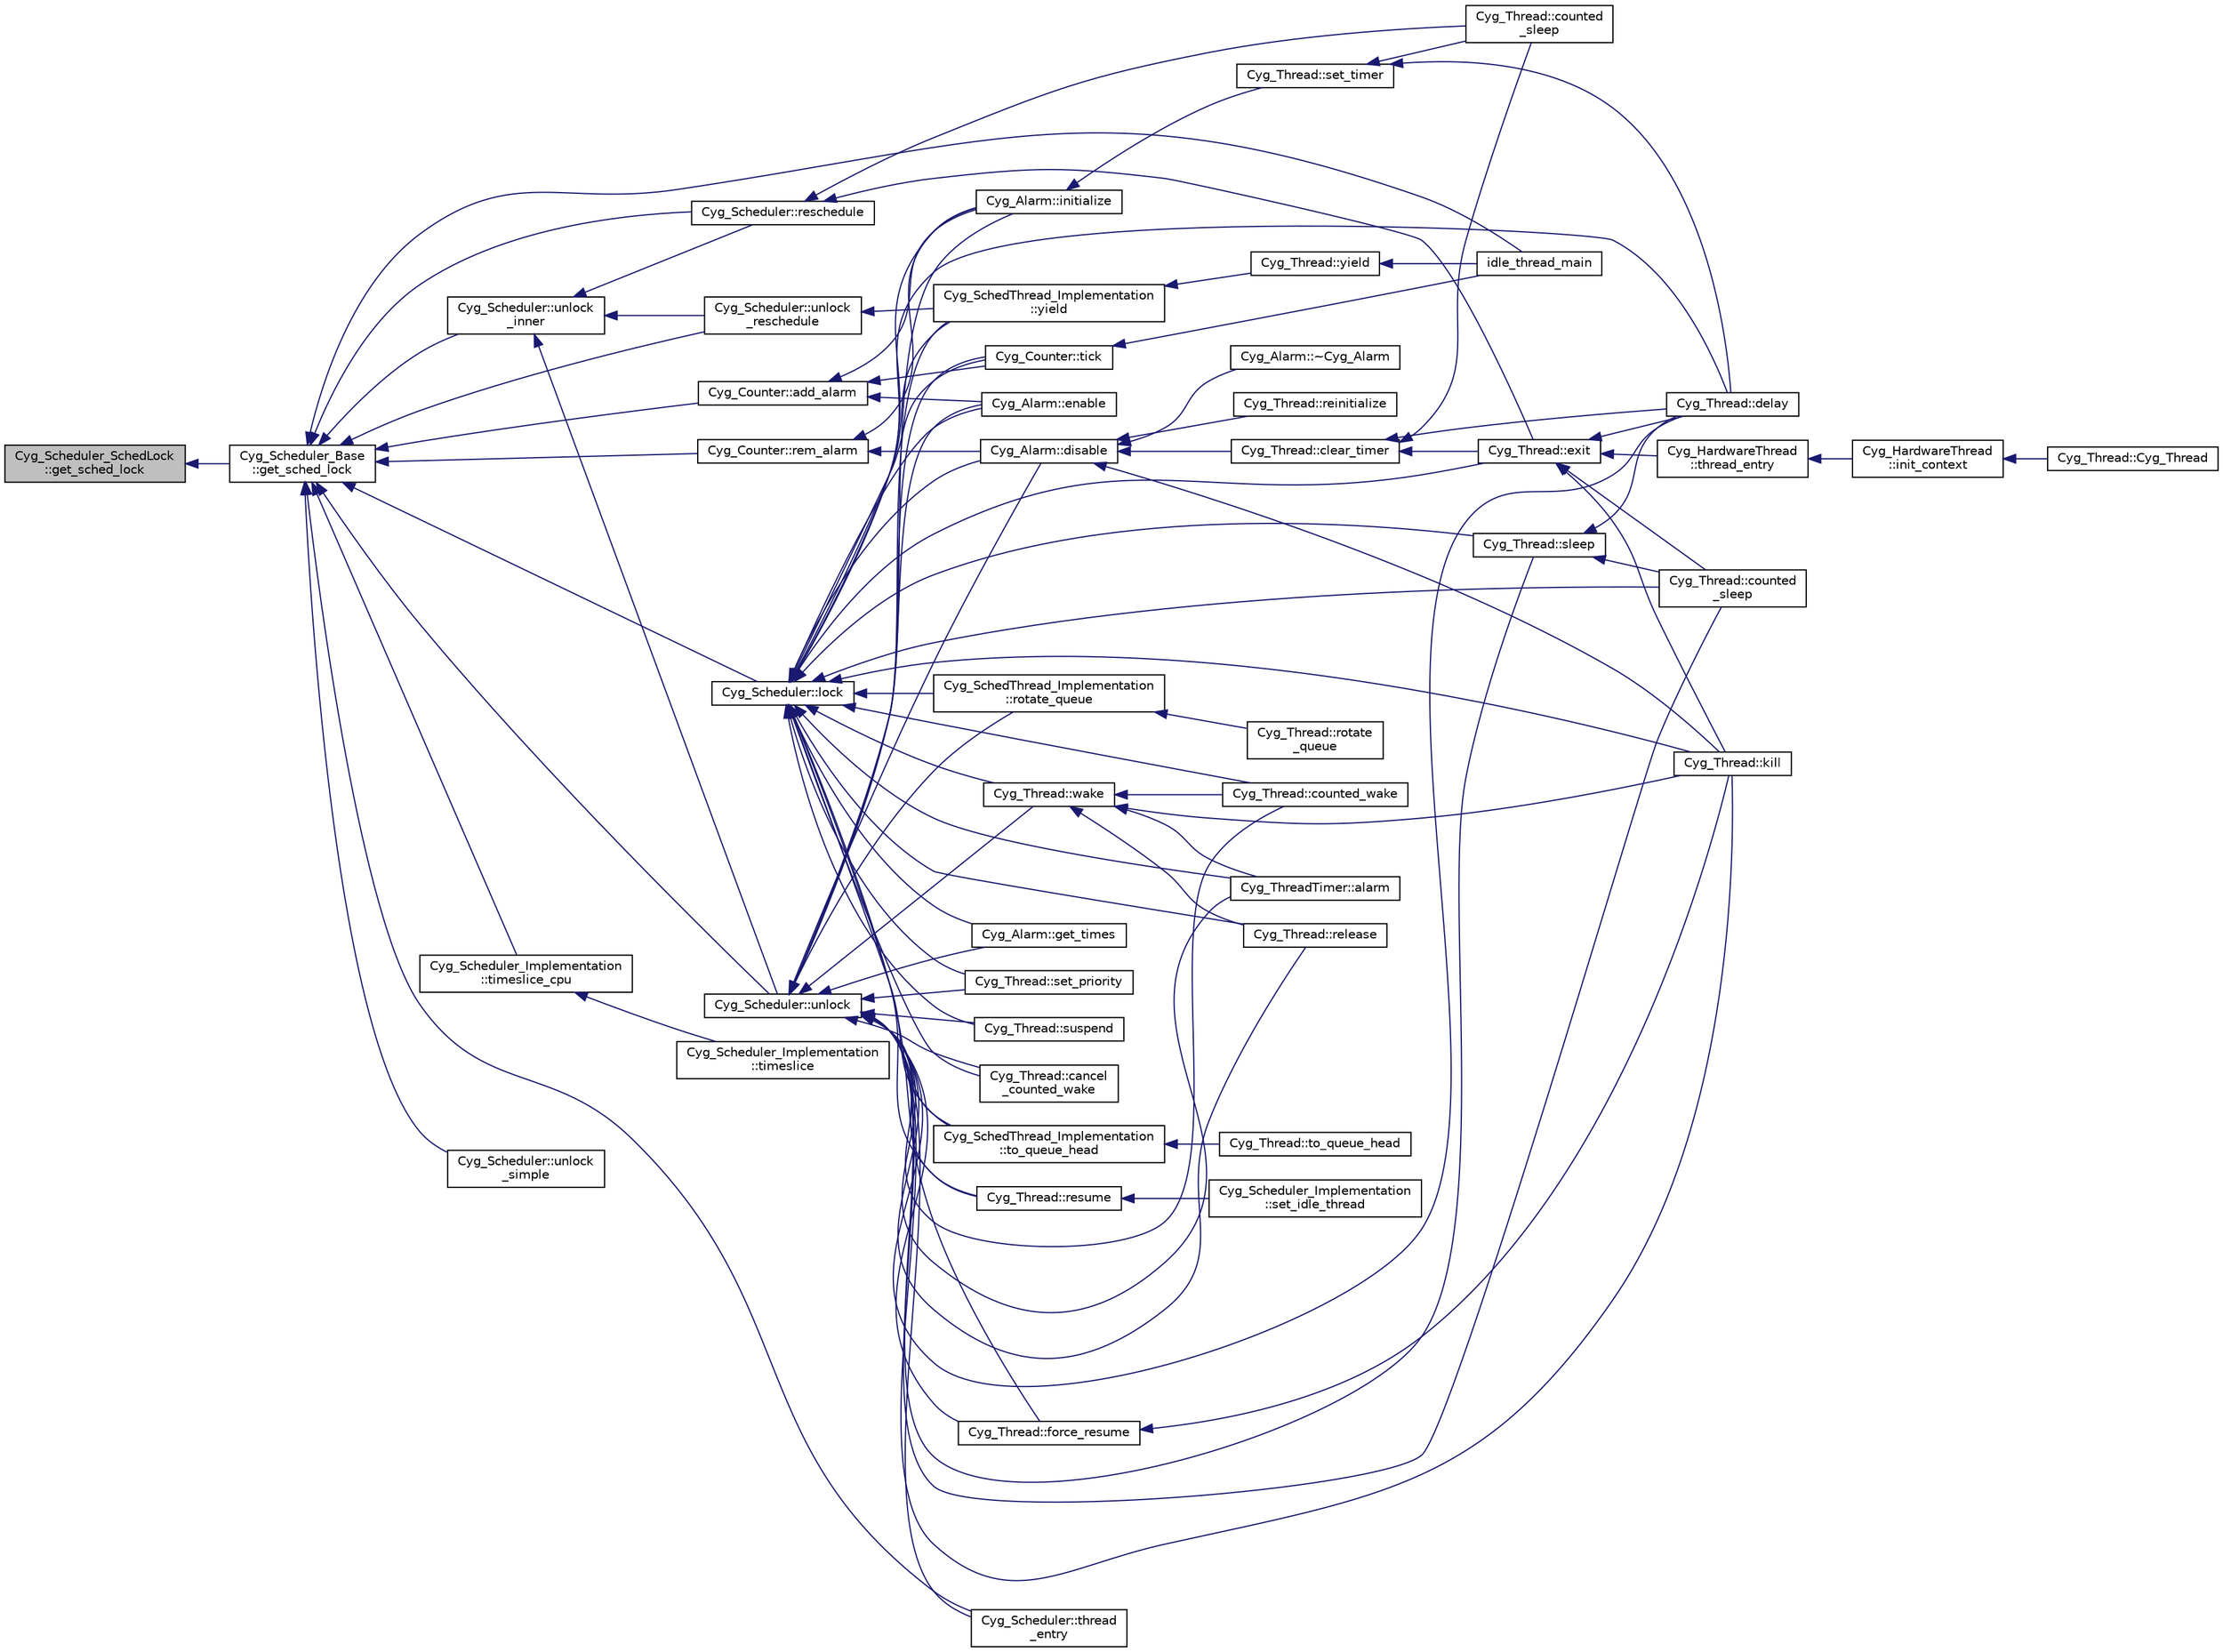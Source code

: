 digraph "Cyg_Scheduler_SchedLock::get_sched_lock"
{
  edge [fontname="Helvetica",fontsize="10",labelfontname="Helvetica",labelfontsize="10"];
  node [fontname="Helvetica",fontsize="10",shape=record];
  rankdir="LR";
  Node1 [label="Cyg_Scheduler_SchedLock\l::get_sched_lock",height=0.2,width=0.4,color="black", fillcolor="grey75", style="filled" fontcolor="black"];
  Node1 -> Node2 [dir="back",color="midnightblue",fontsize="10",style="solid",fontname="Helvetica"];
  Node2 [label="Cyg_Scheduler_Base\l::get_sched_lock",height=0.2,width=0.4,color="black", fillcolor="white", style="filled",URL="$class_cyg___scheduler___base.html#a5a5f50e73c8a6deec8feae3799132e20"];
  Node2 -> Node3 [dir="back",color="midnightblue",fontsize="10",style="solid",fontname="Helvetica"];
  Node3 [label="Cyg_Counter::add_alarm",height=0.2,width=0.4,color="black", fillcolor="white", style="filled",URL="$class_cyg___counter.html#a964f56902eff1382331ab0757e13857e"];
  Node3 -> Node4 [dir="back",color="midnightblue",fontsize="10",style="solid",fontname="Helvetica"];
  Node4 [label="Cyg_Alarm::enable",height=0.2,width=0.4,color="black", fillcolor="white", style="filled",URL="$class_cyg___alarm.html#a5fc26af76b09d9ca69afaaf894979fd9"];
  Node3 -> Node5 [dir="back",color="midnightblue",fontsize="10",style="solid",fontname="Helvetica"];
  Node5 [label="Cyg_Alarm::initialize",height=0.2,width=0.4,color="black", fillcolor="white", style="filled",URL="$class_cyg___alarm.html#a86a3cc0243666be0b078300ce12f8b67"];
  Node5 -> Node6 [dir="back",color="midnightblue",fontsize="10",style="solid",fontname="Helvetica"];
  Node6 [label="Cyg_Thread::set_timer",height=0.2,width=0.4,color="black", fillcolor="white", style="filled",URL="$class_cyg___thread.html#a7e92402378d90c942fd050ac77610c05"];
  Node6 -> Node7 [dir="back",color="midnightblue",fontsize="10",style="solid",fontname="Helvetica"];
  Node7 [label="Cyg_Thread::counted\l_sleep",height=0.2,width=0.4,color="black", fillcolor="white", style="filled",URL="$class_cyg___thread.html#ae26681ed39ae0e34088fd925be8f3484"];
  Node6 -> Node8 [dir="back",color="midnightblue",fontsize="10",style="solid",fontname="Helvetica"];
  Node8 [label="Cyg_Thread::delay",height=0.2,width=0.4,color="black", fillcolor="white", style="filled",URL="$class_cyg___thread.html#a5bea2b207ab7788d560fa2bc98334b7d"];
  Node3 -> Node9 [dir="back",color="midnightblue",fontsize="10",style="solid",fontname="Helvetica"];
  Node9 [label="Cyg_Counter::tick",height=0.2,width=0.4,color="black", fillcolor="white", style="filled",URL="$class_cyg___counter.html#a94149bfbd4ec7069dc703c5a158b4f9f"];
  Node9 -> Node10 [dir="back",color="midnightblue",fontsize="10",style="solid",fontname="Helvetica"];
  Node10 [label="idle_thread_main",height=0.2,width=0.4,color="black", fillcolor="white", style="filled",URL="$thread_8cxx.html#ab41818e0f3d9ad7695412191d8d01f2d"];
  Node2 -> Node10 [dir="back",color="midnightblue",fontsize="10",style="solid",fontname="Helvetica"];
  Node2 -> Node11 [dir="back",color="midnightblue",fontsize="10",style="solid",fontname="Helvetica"];
  Node11 [label="Cyg_Scheduler::lock",height=0.2,width=0.4,color="black", fillcolor="white", style="filled",URL="$class_cyg___scheduler.html#abf33bab81b402f8f58ecb3c775e8a026"];
  Node11 -> Node12 [dir="back",color="midnightblue",fontsize="10",style="solid",fontname="Helvetica"];
  Node12 [label="Cyg_ThreadTimer::alarm",height=0.2,width=0.4,color="black", fillcolor="white", style="filled",URL="$class_cyg___thread_timer.html#ab355d2d23288714dcddad7dea458d991"];
  Node11 -> Node13 [dir="back",color="midnightblue",fontsize="10",style="solid",fontname="Helvetica"];
  Node13 [label="Cyg_Thread::cancel\l_counted_wake",height=0.2,width=0.4,color="black", fillcolor="white", style="filled",URL="$class_cyg___thread.html#a0e2432ce82cee0d332f4218a3ee0cae0"];
  Node11 -> Node14 [dir="back",color="midnightblue",fontsize="10",style="solid",fontname="Helvetica"];
  Node14 [label="Cyg_Thread::counted\l_sleep",height=0.2,width=0.4,color="black", fillcolor="white", style="filled",URL="$class_cyg___thread.html#aaf9b4fc5afa2c960f564b6701287663c"];
  Node11 -> Node15 [dir="back",color="midnightblue",fontsize="10",style="solid",fontname="Helvetica"];
  Node15 [label="Cyg_Thread::counted_wake",height=0.2,width=0.4,color="black", fillcolor="white", style="filled",URL="$class_cyg___thread.html#a4912b6ba316818edc0f1c36a9b51e201"];
  Node11 -> Node8 [dir="back",color="midnightblue",fontsize="10",style="solid",fontname="Helvetica"];
  Node11 -> Node16 [dir="back",color="midnightblue",fontsize="10",style="solid",fontname="Helvetica"];
  Node16 [label="Cyg_Alarm::disable",height=0.2,width=0.4,color="black", fillcolor="white", style="filled",URL="$class_cyg___alarm.html#a72222d58531e082f7de0007f28b604f1"];
  Node16 -> Node17 [dir="back",color="midnightblue",fontsize="10",style="solid",fontname="Helvetica"];
  Node17 [label="Cyg_Thread::clear_timer",height=0.2,width=0.4,color="black", fillcolor="white", style="filled",URL="$class_cyg___thread.html#acd6c558eb9fe78341e7b933b16dd9678"];
  Node17 -> Node7 [dir="back",color="midnightblue",fontsize="10",style="solid",fontname="Helvetica"];
  Node17 -> Node18 [dir="back",color="midnightblue",fontsize="10",style="solid",fontname="Helvetica"];
  Node18 [label="Cyg_Thread::exit",height=0.2,width=0.4,color="black", fillcolor="white", style="filled",URL="$class_cyg___thread.html#a1325e6829eb67a7c584cee48d81cc371"];
  Node18 -> Node19 [dir="back",color="midnightblue",fontsize="10",style="solid",fontname="Helvetica"];
  Node19 [label="Cyg_HardwareThread\l::thread_entry",height=0.2,width=0.4,color="black", fillcolor="white", style="filled",URL="$class_cyg___hardware_thread.html#af951e39bf5d2fcc71329274afd3f7ae3"];
  Node19 -> Node20 [dir="back",color="midnightblue",fontsize="10",style="solid",fontname="Helvetica"];
  Node20 [label="Cyg_HardwareThread\l::init_context",height=0.2,width=0.4,color="black", fillcolor="white", style="filled",URL="$class_cyg___hardware_thread.html#aee6c6a52409a0882697917ec16875260"];
  Node20 -> Node21 [dir="back",color="midnightblue",fontsize="10",style="solid",fontname="Helvetica"];
  Node21 [label="Cyg_Thread::Cyg_Thread",height=0.2,width=0.4,color="black", fillcolor="white", style="filled",URL="$class_cyg___thread.html#a13efd27904ba3f891eeb1fc56d7c1865"];
  Node18 -> Node14 [dir="back",color="midnightblue",fontsize="10",style="solid",fontname="Helvetica"];
  Node18 -> Node22 [dir="back",color="midnightblue",fontsize="10",style="solid",fontname="Helvetica"];
  Node22 [label="Cyg_Thread::kill",height=0.2,width=0.4,color="black", fillcolor="white", style="filled",URL="$class_cyg___thread.html#aa2ccfc563049b0f7e77ebbafb5df7eca"];
  Node18 -> Node8 [dir="back",color="midnightblue",fontsize="10",style="solid",fontname="Helvetica"];
  Node17 -> Node8 [dir="back",color="midnightblue",fontsize="10",style="solid",fontname="Helvetica"];
  Node16 -> Node22 [dir="back",color="midnightblue",fontsize="10",style="solid",fontname="Helvetica"];
  Node16 -> Node23 [dir="back",color="midnightblue",fontsize="10",style="solid",fontname="Helvetica"];
  Node23 [label="Cyg_Thread::reinitialize",height=0.2,width=0.4,color="black", fillcolor="white", style="filled",URL="$class_cyg___thread.html#abdd74d18178c8e11cd8668e35d98ddf3"];
  Node16 -> Node24 [dir="back",color="midnightblue",fontsize="10",style="solid",fontname="Helvetica"];
  Node24 [label="Cyg_Alarm::~Cyg_Alarm",height=0.2,width=0.4,color="black", fillcolor="white", style="filled",URL="$class_cyg___alarm.html#a66e9e842221f3212bff7a306a21b9deb"];
  Node11 -> Node4 [dir="back",color="midnightblue",fontsize="10",style="solid",fontname="Helvetica"];
  Node11 -> Node18 [dir="back",color="midnightblue",fontsize="10",style="solid",fontname="Helvetica"];
  Node11 -> Node25 [dir="back",color="midnightblue",fontsize="10",style="solid",fontname="Helvetica"];
  Node25 [label="Cyg_Thread::force_resume",height=0.2,width=0.4,color="black", fillcolor="white", style="filled",URL="$class_cyg___thread.html#a57bf6bf843c58e1331698a7fb75c9988"];
  Node25 -> Node22 [dir="back",color="midnightblue",fontsize="10",style="solid",fontname="Helvetica"];
  Node11 -> Node26 [dir="back",color="midnightblue",fontsize="10",style="solid",fontname="Helvetica"];
  Node26 [label="Cyg_Alarm::get_times",height=0.2,width=0.4,color="black", fillcolor="white", style="filled",URL="$class_cyg___alarm.html#a67224148d954ded549b8e85a97c0379d"];
  Node11 -> Node5 [dir="back",color="midnightblue",fontsize="10",style="solid",fontname="Helvetica"];
  Node11 -> Node22 [dir="back",color="midnightblue",fontsize="10",style="solid",fontname="Helvetica"];
  Node11 -> Node27 [dir="back",color="midnightblue",fontsize="10",style="solid",fontname="Helvetica"];
  Node27 [label="Cyg_Thread::release",height=0.2,width=0.4,color="black", fillcolor="white", style="filled",URL="$class_cyg___thread.html#a78079e3efa67760bc216a5d103bbfe0a"];
  Node11 -> Node28 [dir="back",color="midnightblue",fontsize="10",style="solid",fontname="Helvetica"];
  Node28 [label="Cyg_Thread::resume",height=0.2,width=0.4,color="black", fillcolor="white", style="filled",URL="$class_cyg___thread.html#aae0100385a3513f48a6c013a11e807f7"];
  Node28 -> Node29 [dir="back",color="midnightblue",fontsize="10",style="solid",fontname="Helvetica"];
  Node29 [label="Cyg_Scheduler_Implementation\l::set_idle_thread",height=0.2,width=0.4,color="black", fillcolor="white", style="filled",URL="$class_cyg___scheduler___implementation.html#a479836186b44e4d1bfa4342dbc79c641"];
  Node11 -> Node30 [dir="back",color="midnightblue",fontsize="10",style="solid",fontname="Helvetica"];
  Node30 [label="Cyg_SchedThread_Implementation\l::rotate_queue",height=0.2,width=0.4,color="black", fillcolor="white", style="filled",URL="$class_cyg___sched_thread___implementation.html#a160b834c819c62e37e005640d8bb59a3"];
  Node30 -> Node31 [dir="back",color="midnightblue",fontsize="10",style="solid",fontname="Helvetica"];
  Node31 [label="Cyg_Thread::rotate\l_queue",height=0.2,width=0.4,color="black", fillcolor="white", style="filled",URL="$class_cyg___thread.html#a096f76683fd0c5b0fdce639d84a421de"];
  Node11 -> Node32 [dir="back",color="midnightblue",fontsize="10",style="solid",fontname="Helvetica"];
  Node32 [label="Cyg_Thread::set_priority",height=0.2,width=0.4,color="black", fillcolor="white", style="filled",URL="$class_cyg___thread.html#ab102fd5044377146d5cd67337f2d3383"];
  Node11 -> Node33 [dir="back",color="midnightblue",fontsize="10",style="solid",fontname="Helvetica"];
  Node33 [label="Cyg_Thread::sleep",height=0.2,width=0.4,color="black", fillcolor="white", style="filled",URL="$class_cyg___thread.html#abac0be19a5144b40c5d8d84b185ba8a5"];
  Node33 -> Node14 [dir="back",color="midnightblue",fontsize="10",style="solid",fontname="Helvetica"];
  Node33 -> Node8 [dir="back",color="midnightblue",fontsize="10",style="solid",fontname="Helvetica"];
  Node11 -> Node34 [dir="back",color="midnightblue",fontsize="10",style="solid",fontname="Helvetica"];
  Node34 [label="Cyg_Thread::suspend",height=0.2,width=0.4,color="black", fillcolor="white", style="filled",URL="$class_cyg___thread.html#ad3943c165934a8db1ac52d65efd05e0b"];
  Node11 -> Node9 [dir="back",color="midnightblue",fontsize="10",style="solid",fontname="Helvetica"];
  Node11 -> Node35 [dir="back",color="midnightblue",fontsize="10",style="solid",fontname="Helvetica"];
  Node35 [label="Cyg_SchedThread_Implementation\l::to_queue_head",height=0.2,width=0.4,color="black", fillcolor="white", style="filled",URL="$class_cyg___sched_thread___implementation.html#aee50d5d34fb606e54d3652ed9a234c37"];
  Node35 -> Node36 [dir="back",color="midnightblue",fontsize="10",style="solid",fontname="Helvetica"];
  Node36 [label="Cyg_Thread::to_queue_head",height=0.2,width=0.4,color="black", fillcolor="white", style="filled",URL="$class_cyg___thread.html#a7c193f2e0eaaf194ae0238de80f9f52a"];
  Node11 -> Node37 [dir="back",color="midnightblue",fontsize="10",style="solid",fontname="Helvetica"];
  Node37 [label="Cyg_Thread::wake",height=0.2,width=0.4,color="black", fillcolor="white", style="filled",URL="$class_cyg___thread.html#a6bec4a51156245d5a0079ae589d1d18c"];
  Node37 -> Node15 [dir="back",color="midnightblue",fontsize="10",style="solid",fontname="Helvetica"];
  Node37 -> Node27 [dir="back",color="midnightblue",fontsize="10",style="solid",fontname="Helvetica"];
  Node37 -> Node22 [dir="back",color="midnightblue",fontsize="10",style="solid",fontname="Helvetica"];
  Node37 -> Node12 [dir="back",color="midnightblue",fontsize="10",style="solid",fontname="Helvetica"];
  Node11 -> Node38 [dir="back",color="midnightblue",fontsize="10",style="solid",fontname="Helvetica"];
  Node38 [label="Cyg_SchedThread_Implementation\l::yield",height=0.2,width=0.4,color="black", fillcolor="white", style="filled",URL="$class_cyg___sched_thread___implementation.html#a74789ffbf16253a8a98f285bc16fc5cd"];
  Node38 -> Node39 [dir="back",color="midnightblue",fontsize="10",style="solid",fontname="Helvetica"];
  Node39 [label="Cyg_Thread::yield",height=0.2,width=0.4,color="black", fillcolor="white", style="filled",URL="$class_cyg___thread.html#a9e4d6dc7268a1c87fc4875bc0d3e0ba5"];
  Node39 -> Node10 [dir="back",color="midnightblue",fontsize="10",style="solid",fontname="Helvetica"];
  Node2 -> Node40 [dir="back",color="midnightblue",fontsize="10",style="solid",fontname="Helvetica"];
  Node40 [label="Cyg_Counter::rem_alarm",height=0.2,width=0.4,color="black", fillcolor="white", style="filled",URL="$class_cyg___counter.html#a9964e8a95295d66c7f83cd8e5fbdeb3c"];
  Node40 -> Node16 [dir="back",color="midnightblue",fontsize="10",style="solid",fontname="Helvetica"];
  Node40 -> Node5 [dir="back",color="midnightblue",fontsize="10",style="solid",fontname="Helvetica"];
  Node2 -> Node41 [dir="back",color="midnightblue",fontsize="10",style="solid",fontname="Helvetica"];
  Node41 [label="Cyg_Scheduler::reschedule",height=0.2,width=0.4,color="black", fillcolor="white", style="filled",URL="$class_cyg___scheduler.html#a62f9df6230a2e9c13bb168597404de5c"];
  Node41 -> Node7 [dir="back",color="midnightblue",fontsize="10",style="solid",fontname="Helvetica"];
  Node41 -> Node18 [dir="back",color="midnightblue",fontsize="10",style="solid",fontname="Helvetica"];
  Node2 -> Node42 [dir="back",color="midnightblue",fontsize="10",style="solid",fontname="Helvetica"];
  Node42 [label="Cyg_Scheduler::thread\l_entry",height=0.2,width=0.4,color="black", fillcolor="white", style="filled",URL="$class_cyg___scheduler.html#a2dfdb7b0a2485dc61e7b6cd92c193f7d"];
  Node2 -> Node43 [dir="back",color="midnightblue",fontsize="10",style="solid",fontname="Helvetica"];
  Node43 [label="Cyg_Scheduler_Implementation\l::timeslice_cpu",height=0.2,width=0.4,color="black", fillcolor="white", style="filled",URL="$class_cyg___scheduler___implementation.html#ab5c12e3e669b0107ad145c2b9c3c6bbd"];
  Node43 -> Node44 [dir="back",color="midnightblue",fontsize="10",style="solid",fontname="Helvetica"];
  Node44 [label="Cyg_Scheduler_Implementation\l::timeslice",height=0.2,width=0.4,color="black", fillcolor="white", style="filled",URL="$class_cyg___scheduler___implementation.html#a7009d81e50e2bcd9a9b29ccbaf80f61b"];
  Node2 -> Node45 [dir="back",color="midnightblue",fontsize="10",style="solid",fontname="Helvetica"];
  Node45 [label="Cyg_Scheduler::unlock",height=0.2,width=0.4,color="black", fillcolor="white", style="filled",URL="$class_cyg___scheduler.html#a362916327f3b75af4b104272f6c9e466"];
  Node45 -> Node12 [dir="back",color="midnightblue",fontsize="10",style="solid",fontname="Helvetica"];
  Node45 -> Node13 [dir="back",color="midnightblue",fontsize="10",style="solid",fontname="Helvetica"];
  Node45 -> Node14 [dir="back",color="midnightblue",fontsize="10",style="solid",fontname="Helvetica"];
  Node45 -> Node15 [dir="back",color="midnightblue",fontsize="10",style="solid",fontname="Helvetica"];
  Node45 -> Node8 [dir="back",color="midnightblue",fontsize="10",style="solid",fontname="Helvetica"];
  Node45 -> Node16 [dir="back",color="midnightblue",fontsize="10",style="solid",fontname="Helvetica"];
  Node45 -> Node4 [dir="back",color="midnightblue",fontsize="10",style="solid",fontname="Helvetica"];
  Node45 -> Node25 [dir="back",color="midnightblue",fontsize="10",style="solid",fontname="Helvetica"];
  Node45 -> Node26 [dir="back",color="midnightblue",fontsize="10",style="solid",fontname="Helvetica"];
  Node45 -> Node5 [dir="back",color="midnightblue",fontsize="10",style="solid",fontname="Helvetica"];
  Node45 -> Node22 [dir="back",color="midnightblue",fontsize="10",style="solid",fontname="Helvetica"];
  Node45 -> Node27 [dir="back",color="midnightblue",fontsize="10",style="solid",fontname="Helvetica"];
  Node45 -> Node28 [dir="back",color="midnightblue",fontsize="10",style="solid",fontname="Helvetica"];
  Node45 -> Node30 [dir="back",color="midnightblue",fontsize="10",style="solid",fontname="Helvetica"];
  Node45 -> Node32 [dir="back",color="midnightblue",fontsize="10",style="solid",fontname="Helvetica"];
  Node45 -> Node33 [dir="back",color="midnightblue",fontsize="10",style="solid",fontname="Helvetica"];
  Node45 -> Node34 [dir="back",color="midnightblue",fontsize="10",style="solid",fontname="Helvetica"];
  Node45 -> Node42 [dir="back",color="midnightblue",fontsize="10",style="solid",fontname="Helvetica"];
  Node45 -> Node9 [dir="back",color="midnightblue",fontsize="10",style="solid",fontname="Helvetica"];
  Node45 -> Node35 [dir="back",color="midnightblue",fontsize="10",style="solid",fontname="Helvetica"];
  Node45 -> Node37 [dir="back",color="midnightblue",fontsize="10",style="solid",fontname="Helvetica"];
  Node45 -> Node38 [dir="back",color="midnightblue",fontsize="10",style="solid",fontname="Helvetica"];
  Node2 -> Node46 [dir="back",color="midnightblue",fontsize="10",style="solid",fontname="Helvetica"];
  Node46 [label="Cyg_Scheduler::unlock\l_inner",height=0.2,width=0.4,color="black", fillcolor="white", style="filled",URL="$class_cyg___scheduler.html#a529555a4995ebd4ddab69edd0d4f766f"];
  Node46 -> Node41 [dir="back",color="midnightblue",fontsize="10",style="solid",fontname="Helvetica"];
  Node46 -> Node45 [dir="back",color="midnightblue",fontsize="10",style="solid",fontname="Helvetica"];
  Node46 -> Node47 [dir="back",color="midnightblue",fontsize="10",style="solid",fontname="Helvetica"];
  Node47 [label="Cyg_Scheduler::unlock\l_reschedule",height=0.2,width=0.4,color="black", fillcolor="white", style="filled",URL="$class_cyg___scheduler.html#a6e0408a5e6a8cd1b636ae4ab1a64fb31"];
  Node47 -> Node38 [dir="back",color="midnightblue",fontsize="10",style="solid",fontname="Helvetica"];
  Node2 -> Node47 [dir="back",color="midnightblue",fontsize="10",style="solid",fontname="Helvetica"];
  Node2 -> Node48 [dir="back",color="midnightblue",fontsize="10",style="solid",fontname="Helvetica"];
  Node48 [label="Cyg_Scheduler::unlock\l_simple",height=0.2,width=0.4,color="black", fillcolor="white", style="filled",URL="$class_cyg___scheduler.html#afc19fee6abe19ddbdfb591f55631ecf0"];
}
